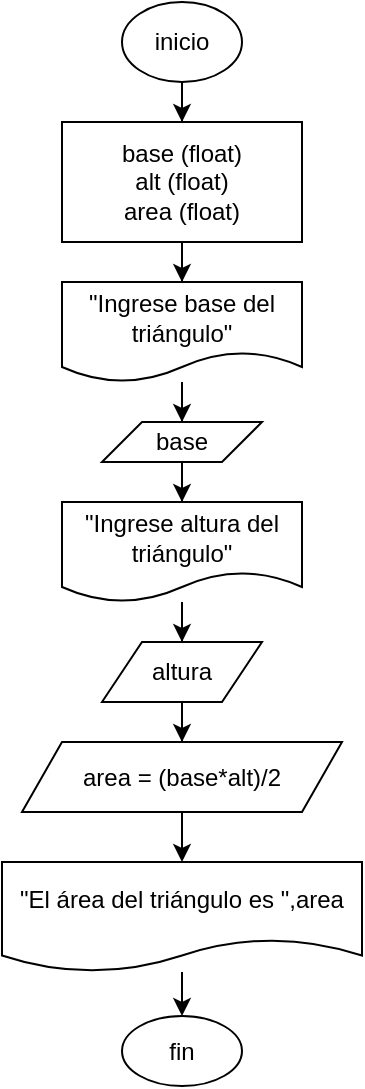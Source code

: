 <mxfile version="20.3.3" type="github">
  <diagram id="kfLZ9dSJKWBEJx95DfH-" name="Página-1">
    <mxGraphModel dx="1422" dy="770" grid="1" gridSize="10" guides="1" tooltips="1" connect="1" arrows="1" fold="1" page="1" pageScale="1" pageWidth="827" pageHeight="1169" math="0" shadow="0">
      <root>
        <mxCell id="0" />
        <mxCell id="1" parent="0" />
        <mxCell id="AfWFSYQK6_qRz2qE9IwU-3" value="" style="edgeStyle=orthogonalEdgeStyle;rounded=0;orthogonalLoop=1;jettySize=auto;html=1;" edge="1" parent="1" source="AfWFSYQK6_qRz2qE9IwU-1" target="AfWFSYQK6_qRz2qE9IwU-2">
          <mxGeometry relative="1" as="geometry" />
        </mxCell>
        <mxCell id="AfWFSYQK6_qRz2qE9IwU-1" value="inicio" style="ellipse;whiteSpace=wrap;html=1;" vertex="1" parent="1">
          <mxGeometry x="370" y="60" width="60" height="40" as="geometry" />
        </mxCell>
        <mxCell id="AfWFSYQK6_qRz2qE9IwU-5" value="" style="edgeStyle=orthogonalEdgeStyle;rounded=0;orthogonalLoop=1;jettySize=auto;html=1;" edge="1" parent="1" source="AfWFSYQK6_qRz2qE9IwU-2" target="AfWFSYQK6_qRz2qE9IwU-4">
          <mxGeometry relative="1" as="geometry" />
        </mxCell>
        <mxCell id="AfWFSYQK6_qRz2qE9IwU-2" value="base (float)&lt;br&gt;alt (float)&lt;br&gt;area (float)" style="whiteSpace=wrap;html=1;" vertex="1" parent="1">
          <mxGeometry x="340" y="120" width="120" height="60" as="geometry" />
        </mxCell>
        <mxCell id="AfWFSYQK6_qRz2qE9IwU-9" value="" style="edgeStyle=orthogonalEdgeStyle;rounded=0;orthogonalLoop=1;jettySize=auto;html=1;" edge="1" parent="1" source="AfWFSYQK6_qRz2qE9IwU-4" target="AfWFSYQK6_qRz2qE9IwU-8">
          <mxGeometry relative="1" as="geometry" />
        </mxCell>
        <mxCell id="AfWFSYQK6_qRz2qE9IwU-4" value="&quot;Ingrese base del triángulo&quot;" style="shape=document;whiteSpace=wrap;html=1;boundedLbl=1;" vertex="1" parent="1">
          <mxGeometry x="340" y="200" width="120" height="50" as="geometry" />
        </mxCell>
        <mxCell id="AfWFSYQK6_qRz2qE9IwU-11" value="" style="edgeStyle=orthogonalEdgeStyle;rounded=0;orthogonalLoop=1;jettySize=auto;html=1;" edge="1" parent="1" source="AfWFSYQK6_qRz2qE9IwU-8" target="AfWFSYQK6_qRz2qE9IwU-10">
          <mxGeometry relative="1" as="geometry" />
        </mxCell>
        <mxCell id="AfWFSYQK6_qRz2qE9IwU-8" value="base" style="shape=parallelogram;perimeter=parallelogramPerimeter;whiteSpace=wrap;html=1;fixedSize=1;" vertex="1" parent="1">
          <mxGeometry x="360" y="270" width="80" height="20" as="geometry" />
        </mxCell>
        <mxCell id="AfWFSYQK6_qRz2qE9IwU-13" value="" style="edgeStyle=orthogonalEdgeStyle;rounded=0;orthogonalLoop=1;jettySize=auto;html=1;" edge="1" parent="1" source="AfWFSYQK6_qRz2qE9IwU-10" target="AfWFSYQK6_qRz2qE9IwU-12">
          <mxGeometry relative="1" as="geometry" />
        </mxCell>
        <mxCell id="AfWFSYQK6_qRz2qE9IwU-10" value="&quot;Ingrese altura del triángulo&quot;" style="shape=document;whiteSpace=wrap;html=1;boundedLbl=1;" vertex="1" parent="1">
          <mxGeometry x="340" y="310" width="120" height="50" as="geometry" />
        </mxCell>
        <mxCell id="AfWFSYQK6_qRz2qE9IwU-15" value="" style="edgeStyle=orthogonalEdgeStyle;rounded=0;orthogonalLoop=1;jettySize=auto;html=1;" edge="1" parent="1" source="AfWFSYQK6_qRz2qE9IwU-12" target="AfWFSYQK6_qRz2qE9IwU-14">
          <mxGeometry relative="1" as="geometry" />
        </mxCell>
        <mxCell id="AfWFSYQK6_qRz2qE9IwU-12" value="altura" style="shape=parallelogram;perimeter=parallelogramPerimeter;whiteSpace=wrap;html=1;fixedSize=1;" vertex="1" parent="1">
          <mxGeometry x="360" y="380" width="80" height="30" as="geometry" />
        </mxCell>
        <mxCell id="AfWFSYQK6_qRz2qE9IwU-17" value="" style="edgeStyle=orthogonalEdgeStyle;rounded=0;orthogonalLoop=1;jettySize=auto;html=1;" edge="1" parent="1" source="AfWFSYQK6_qRz2qE9IwU-14" target="AfWFSYQK6_qRz2qE9IwU-16">
          <mxGeometry relative="1" as="geometry" />
        </mxCell>
        <mxCell id="AfWFSYQK6_qRz2qE9IwU-14" value="area = (base*alt)/2" style="shape=parallelogram;perimeter=parallelogramPerimeter;whiteSpace=wrap;html=1;fixedSize=1;" vertex="1" parent="1">
          <mxGeometry x="320" y="430" width="160" height="35" as="geometry" />
        </mxCell>
        <mxCell id="AfWFSYQK6_qRz2qE9IwU-19" value="" style="edgeStyle=orthogonalEdgeStyle;rounded=0;orthogonalLoop=1;jettySize=auto;html=1;" edge="1" parent="1" source="AfWFSYQK6_qRz2qE9IwU-16" target="AfWFSYQK6_qRz2qE9IwU-18">
          <mxGeometry relative="1" as="geometry" />
        </mxCell>
        <mxCell id="AfWFSYQK6_qRz2qE9IwU-16" value="&quot;El área del triángulo es &quot;,area" style="shape=document;whiteSpace=wrap;html=1;boundedLbl=1;" vertex="1" parent="1">
          <mxGeometry x="310" y="490" width="180" height="55" as="geometry" />
        </mxCell>
        <mxCell id="AfWFSYQK6_qRz2qE9IwU-18" value="fin" style="ellipse;whiteSpace=wrap;html=1;" vertex="1" parent="1">
          <mxGeometry x="370" y="567" width="60" height="35" as="geometry" />
        </mxCell>
      </root>
    </mxGraphModel>
  </diagram>
</mxfile>
